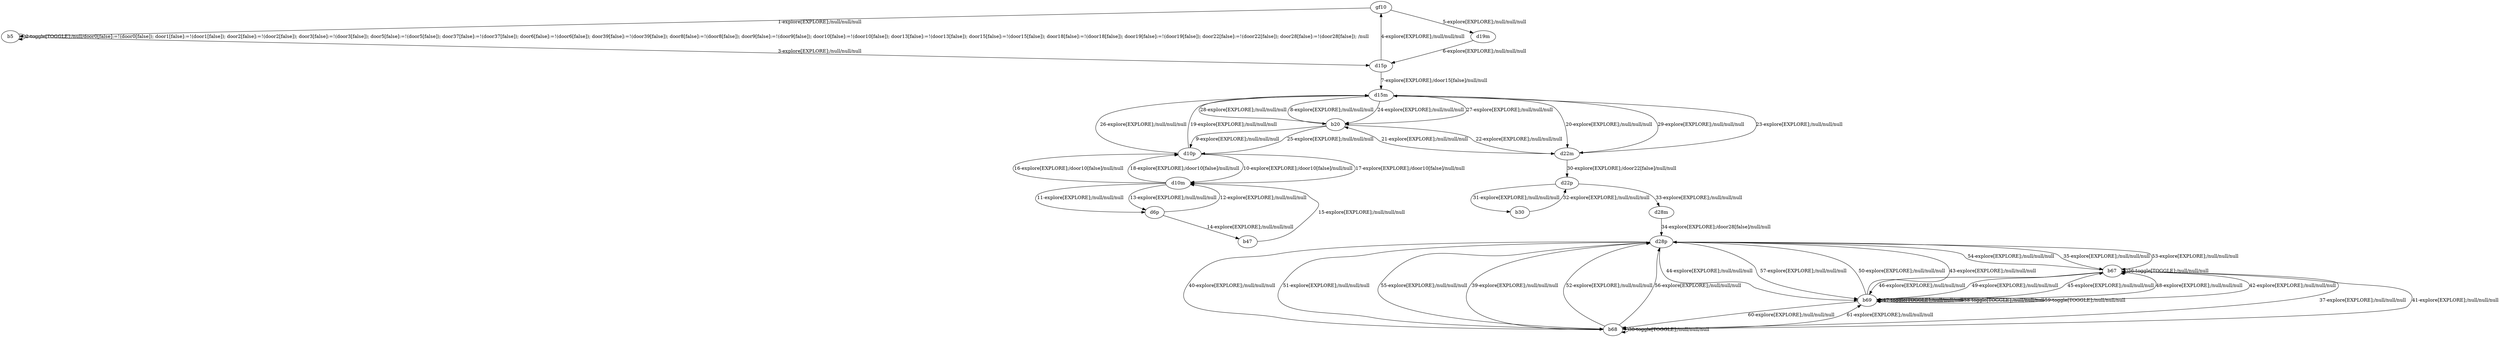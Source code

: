 # Total number of goals covered by this test: 3
# b68 --> b68
# b68 --> d28p
# d28p --> b68

digraph g {
"gf10" -> "b5" [label = "1-explore[EXPLORE];/null/null/null"];
"b5" -> "b5" [label = "2-toggle[TOGGLE];/null/door0[false]:=!(door0[false]); door1[false]:=!(door1[false]); door2[false]:=!(door2[false]); door3[false]:=!(door3[false]); door5[false]:=!(door5[false]); door37[false]:=!(door37[false]); door6[false]:=!(door6[false]); door39[false]:=!(door39[false]); door8[false]:=!(door8[false]); door9[false]:=!(door9[false]); door10[false]:=!(door10[false]); door13[false]:=!(door13[false]); door15[false]:=!(door15[false]); door18[false]:=!(door18[false]); door19[false]:=!(door19[false]); door22[false]:=!(door22[false]); door28[false]:=!(door28[false]); /null"];
"b5" -> "d15p" [label = "3-explore[EXPLORE];/null/null/null"];
"d15p" -> "gf10" [label = "4-explore[EXPLORE];/null/null/null"];
"gf10" -> "d19m" [label = "5-explore[EXPLORE];/null/null/null"];
"d19m" -> "d15p" [label = "6-explore[EXPLORE];/null/null/null"];
"d15p" -> "d15m" [label = "7-explore[EXPLORE];/door15[false]/null/null"];
"d15m" -> "b20" [label = "8-explore[EXPLORE];/null/null/null"];
"b20" -> "d10p" [label = "9-explore[EXPLORE];/null/null/null"];
"d10p" -> "d10m" [label = "10-explore[EXPLORE];/door10[false]/null/null"];
"d10m" -> "d6p" [label = "11-explore[EXPLORE];/null/null/null"];
"d6p" -> "d10m" [label = "12-explore[EXPLORE];/null/null/null"];
"d10m" -> "d6p" [label = "13-explore[EXPLORE];/null/null/null"];
"d6p" -> "b47" [label = "14-explore[EXPLORE];/null/null/null"];
"b47" -> "d10m" [label = "15-explore[EXPLORE];/null/null/null"];
"d10m" -> "d10p" [label = "16-explore[EXPLORE];/door10[false]/null/null"];
"d10p" -> "d10m" [label = "17-explore[EXPLORE];/door10[false]/null/null"];
"d10m" -> "d10p" [label = "18-explore[EXPLORE];/door10[false]/null/null"];
"d10p" -> "d15m" [label = "19-explore[EXPLORE];/null/null/null"];
"d15m" -> "d22m" [label = "20-explore[EXPLORE];/null/null/null"];
"d22m" -> "b20" [label = "21-explore[EXPLORE];/null/null/null"];
"b20" -> "d22m" [label = "22-explore[EXPLORE];/null/null/null"];
"d22m" -> "d15m" [label = "23-explore[EXPLORE];/null/null/null"];
"d15m" -> "b20" [label = "24-explore[EXPLORE];/null/null/null"];
"b20" -> "d10p" [label = "25-explore[EXPLORE];/null/null/null"];
"d10p" -> "d15m" [label = "26-explore[EXPLORE];/null/null/null"];
"d15m" -> "b20" [label = "27-explore[EXPLORE];/null/null/null"];
"b20" -> "d15m" [label = "28-explore[EXPLORE];/null/null/null"];
"d15m" -> "d22m" [label = "29-explore[EXPLORE];/null/null/null"];
"d22m" -> "d22p" [label = "30-explore[EXPLORE];/door22[false]/null/null"];
"d22p" -> "b30" [label = "31-explore[EXPLORE];/null/null/null"];
"b30" -> "d22p" [label = "32-explore[EXPLORE];/null/null/null"];
"d22p" -> "d28m" [label = "33-explore[EXPLORE];/null/null/null"];
"d28m" -> "d28p" [label = "34-explore[EXPLORE];/door28[false]/null/null"];
"d28p" -> "b67" [label = "35-explore[EXPLORE];/null/null/null"];
"b67" -> "b67" [label = "36-toggle[TOGGLE];/null/null/null"];
"b67" -> "b68" [label = "37-explore[EXPLORE];/null/null/null"];
"b68" -> "b68" [label = "38-toggle[TOGGLE];/null/null/null"];
"b68" -> "d28p" [label = "39-explore[EXPLORE];/null/null/null"];
"d28p" -> "b68" [label = "40-explore[EXPLORE];/null/null/null"];
"b68" -> "b67" [label = "41-explore[EXPLORE];/null/null/null"];
"b67" -> "b69" [label = "42-explore[EXPLORE];/null/null/null"];
"b69" -> "d28p" [label = "43-explore[EXPLORE];/null/null/null"];
"d28p" -> "b69" [label = "44-explore[EXPLORE];/null/null/null"];
"b69" -> "b67" [label = "45-explore[EXPLORE];/null/null/null"];
"b67" -> "b69" [label = "46-explore[EXPLORE];/null/null/null"];
"b69" -> "b69" [label = "47-toggle[TOGGLE];/null/null/null"];
"b69" -> "b67" [label = "48-explore[EXPLORE];/null/null/null"];
"b67" -> "b69" [label = "49-explore[EXPLORE];/null/null/null"];
"b69" -> "d28p" [label = "50-explore[EXPLORE];/null/null/null"];
"d28p" -> "b68" [label = "51-explore[EXPLORE];/null/null/null"];
"b68" -> "d28p" [label = "52-explore[EXPLORE];/null/null/null"];
"d28p" -> "b67" [label = "53-explore[EXPLORE];/null/null/null"];
"b67" -> "d28p" [label = "54-explore[EXPLORE];/null/null/null"];
"d28p" -> "b68" [label = "55-explore[EXPLORE];/null/null/null"];
"b68" -> "d28p" [label = "56-explore[EXPLORE];/null/null/null"];
"d28p" -> "b69" [label = "57-explore[EXPLORE];/null/null/null"];
"b69" -> "b69" [label = "58-toggle[TOGGLE];/null/null/null"];
"b69" -> "b69" [label = "59-toggle[TOGGLE];/null/null/null"];
"b69" -> "b68" [label = "60-explore[EXPLORE];/null/null/null"];
"b68" -> "b69" [label = "61-explore[EXPLORE];/null/null/null"];
}
